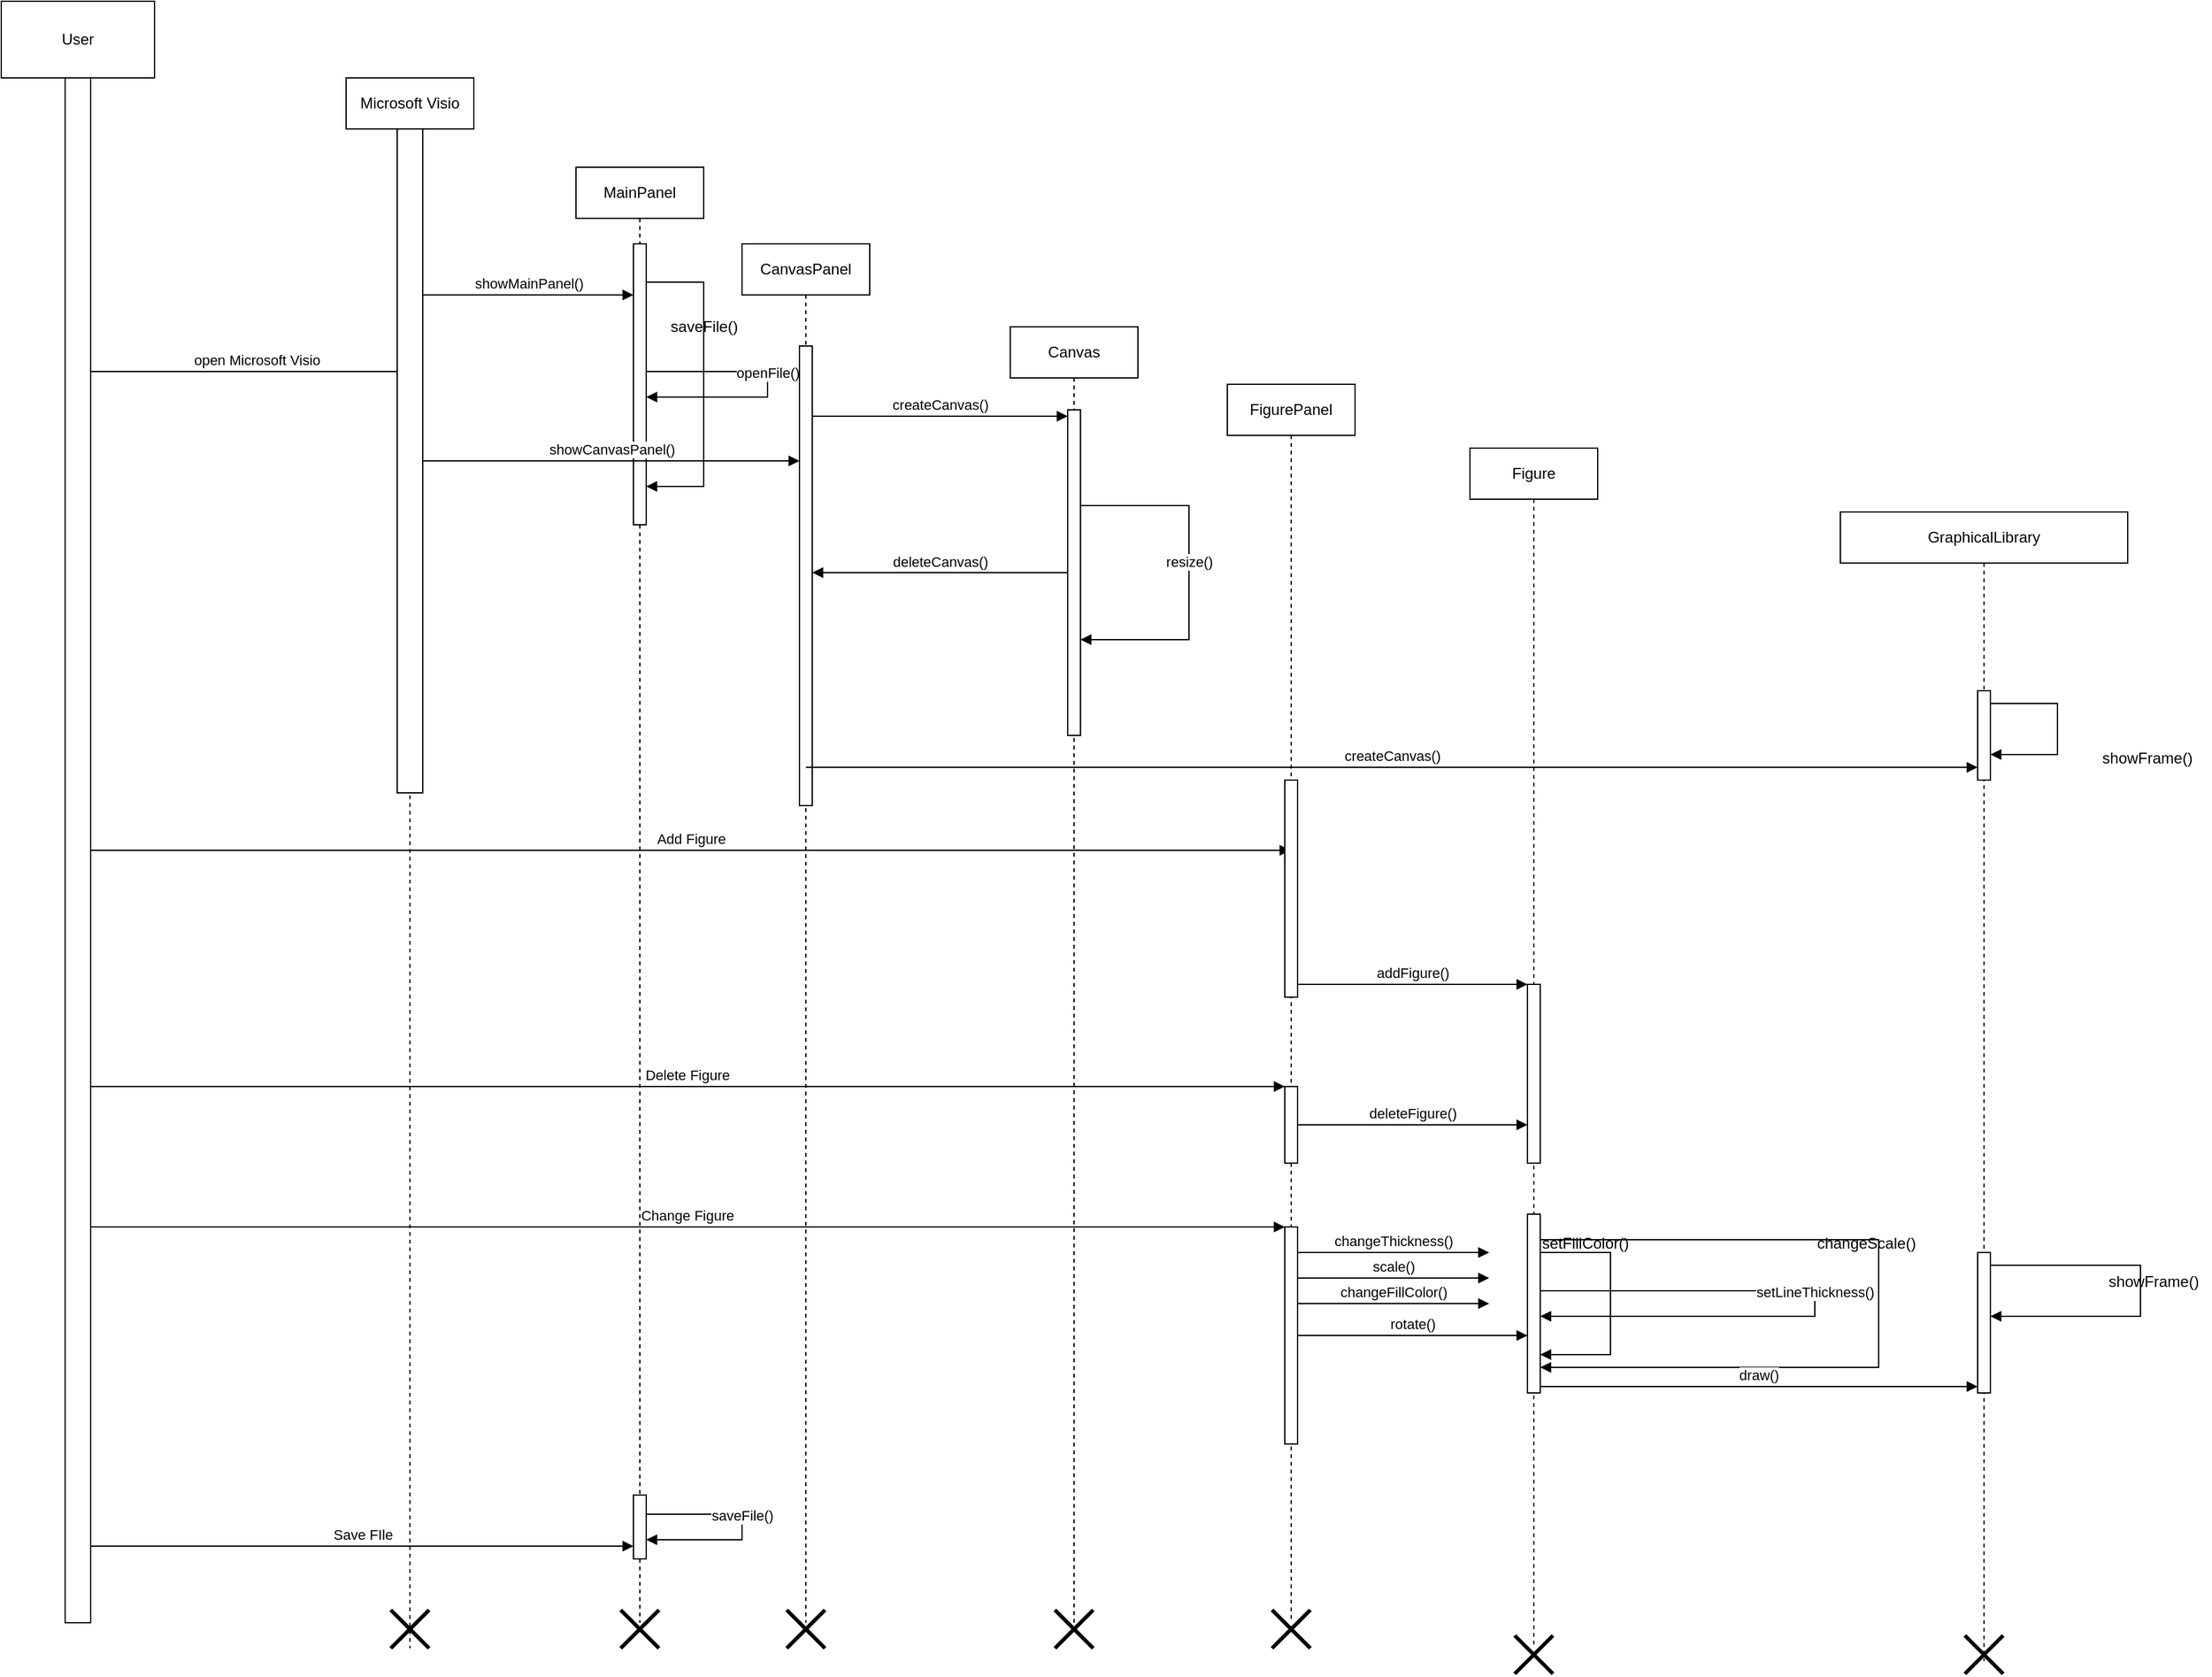 <mxfile version="22.0.3" type="github">
  <diagram name="Page-1" id="13e1069c-82ec-6db2-03f1-153e76fe0fe0">
    <mxGraphModel dx="2440" dy="1353" grid="1" gridSize="10" guides="1" tooltips="1" connect="1" arrows="1" fold="1" page="1" pageScale="1" pageWidth="1100" pageHeight="850" background="none" math="0" shadow="0">
      <root>
        <mxCell id="0" />
        <mxCell id="1" parent="0" />
        <mxCell id="jirRao2P084-9lLm73-w-5" value="" style="html=1;points=[[0,0,0,0,5],[0,1,0,0,-5],[1,0,0,0,5],[1,1,0,0,-5]];perimeter=orthogonalPerimeter;outlineConnect=0;targetShapes=umlLifeline;portConstraint=eastwest;newEdgeStyle={&quot;curved&quot;:0,&quot;rounded&quot;:0};" parent="1" vertex="1">
          <mxGeometry x="130" y="230" width="20" height="1210" as="geometry" />
        </mxCell>
        <mxCell id="jirRao2P084-9lLm73-w-9" value="" style="endArrow=none;dashed=1;html=1;rounded=0;" parent="1" source="jirRao2P084-9lLm73-w-5" target="jirRao2P084-9lLm73-w-67" edge="1">
          <mxGeometry width="50" height="50" relative="1" as="geometry">
            <mxPoint x="130" y="190" as="sourcePoint" />
            <mxPoint x="140" y="70" as="targetPoint" />
          </mxGeometry>
        </mxCell>
        <mxCell id="jirRao2P084-9lLm73-w-19" value="open Microsoft Visio" style="html=1;verticalAlign=bottom;endArrow=block;curved=0;rounded=0;" parent="1" source="jirRao2P084-9lLm73-w-5" edge="1">
          <mxGeometry width="80" relative="1" as="geometry">
            <mxPoint x="170" y="460" as="sourcePoint" />
            <mxPoint x="410" y="460" as="targetPoint" />
          </mxGeometry>
        </mxCell>
        <mxCell id="jirRao2P084-9lLm73-w-24" value="showMainPanel()" style="html=1;verticalAlign=bottom;endArrow=block;curved=0;rounded=0;" parent="1" target="jirRao2P084-9lLm73-w-37" edge="1">
          <mxGeometry width="80" relative="1" as="geometry">
            <mxPoint x="410" y="400" as="sourcePoint" />
            <mxPoint x="530" y="400" as="targetPoint" />
          </mxGeometry>
        </mxCell>
        <mxCell id="jirRao2P084-9lLm73-w-26" value="Microsoft Visio" style="shape=umlLifeline;perimeter=lifelinePerimeter;whiteSpace=wrap;html=1;container=0;dropTarget=0;collapsible=0;recursiveResize=0;outlineConnect=0;portConstraint=eastwest;newEdgeStyle={&quot;edgeStyle&quot;:&quot;elbowEdgeStyle&quot;,&quot;elbow&quot;:&quot;vertical&quot;,&quot;curved&quot;:0,&quot;rounded&quot;:0};" parent="1" vertex="1">
          <mxGeometry x="350" y="230" width="100" height="1230" as="geometry" />
        </mxCell>
        <mxCell id="jirRao2P084-9lLm73-w-10" value="" style="html=1;points=[[0,0,0,0,5],[0,1,0,0,-5],[1,0,0,0,5],[1,1,0,0,-5]];perimeter=orthogonalPerimeter;outlineConnect=0;targetShapes=umlLifeline;portConstraint=eastwest;newEdgeStyle={&quot;curved&quot;:0,&quot;rounded&quot;:0};" parent="jirRao2P084-9lLm73-w-26" vertex="1">
          <mxGeometry x="40" y="40" width="20" height="520" as="geometry" />
        </mxCell>
        <mxCell id="jirRao2P084-9lLm73-w-101" value="" style="shape=umlDestroy;whiteSpace=wrap;html=1;strokeWidth=3;targetShapes=umlLifeline;" parent="jirRao2P084-9lLm73-w-26" vertex="1">
          <mxGeometry x="35" y="1200" width="30" height="30" as="geometry" />
        </mxCell>
        <mxCell id="jirRao2P084-9lLm73-w-27" value="MainPanel" style="shape=umlLifeline;perimeter=lifelinePerimeter;whiteSpace=wrap;html=1;container=0;dropTarget=0;collapsible=0;recursiveResize=0;outlineConnect=0;portConstraint=eastwest;newEdgeStyle={&quot;edgeStyle&quot;:&quot;elbowEdgeStyle&quot;,&quot;elbow&quot;:&quot;vertical&quot;,&quot;curved&quot;:0,&quot;rounded&quot;:0};" parent="1" vertex="1">
          <mxGeometry x="530" y="300" width="100" height="1140" as="geometry" />
        </mxCell>
        <mxCell id="jirRao2P084-9lLm73-w-37" value="" style="html=1;points=[[0,0,0,0,5],[0,1,0,0,-5],[1,0,0,0,5],[1,1,0,0,-5]];perimeter=orthogonalPerimeter;outlineConnect=0;targetShapes=umlLifeline;portConstraint=eastwest;newEdgeStyle={&quot;curved&quot;:0,&quot;rounded&quot;:0};" parent="jirRao2P084-9lLm73-w-27" vertex="1">
          <mxGeometry x="45" y="60" width="10" height="220" as="geometry" />
        </mxCell>
        <mxCell id="jirRao2P084-9lLm73-w-59" value="" style="html=1;verticalAlign=bottom;endArrow=block;curved=0;rounded=0;" parent="jirRao2P084-9lLm73-w-27" source="jirRao2P084-9lLm73-w-37" target="jirRao2P084-9lLm73-w-37" edge="1">
          <mxGeometry width="80" relative="1" as="geometry">
            <mxPoint x="65" y="150" as="sourcePoint" />
            <mxPoint x="230" y="150" as="targetPoint" />
            <Array as="points">
              <mxPoint x="100" y="250" />
            </Array>
          </mxGeometry>
        </mxCell>
        <mxCell id="jirRao2P084-9lLm73-w-60" value="openFile()" style="html=1;verticalAlign=bottom;endArrow=block;curved=0;rounded=0;" parent="jirRao2P084-9lLm73-w-27" source="jirRao2P084-9lLm73-w-37" target="jirRao2P084-9lLm73-w-37" edge="1">
          <mxGeometry width="80" relative="1" as="geometry">
            <mxPoint x="90" y="170" as="sourcePoint" />
            <mxPoint x="90" y="190" as="targetPoint" />
            <Array as="points">
              <mxPoint x="150" y="170" />
            </Array>
          </mxGeometry>
        </mxCell>
        <mxCell id="jirRao2P084-9lLm73-w-93" value="" style="html=1;points=[[0,0,0,0,5],[0,1,0,0,-5],[1,0,0,0,5],[1,1,0,0,-5]];perimeter=orthogonalPerimeter;outlineConnect=0;targetShapes=umlLifeline;portConstraint=eastwest;newEdgeStyle={&quot;curved&quot;:0,&quot;rounded&quot;:0};" parent="jirRao2P084-9lLm73-w-27" vertex="1">
          <mxGeometry x="45" y="1040" width="10" height="50" as="geometry" />
        </mxCell>
        <mxCell id="jirRao2P084-9lLm73-w-94" value="saveFile()" style="html=1;verticalAlign=bottom;endArrow=block;curved=0;rounded=0;" parent="jirRao2P084-9lLm73-w-27" source="jirRao2P084-9lLm73-w-93" target="jirRao2P084-9lLm73-w-93" edge="1">
          <mxGeometry width="80" relative="1" as="geometry">
            <mxPoint x="80" y="1035" as="sourcePoint" />
            <mxPoint x="80" y="1140" as="targetPoint" />
            <Array as="points">
              <mxPoint x="130" y="1060" />
            </Array>
          </mxGeometry>
        </mxCell>
        <mxCell id="jirRao2P084-9lLm73-w-29" value="Canvas" style="shape=umlLifeline;perimeter=lifelinePerimeter;whiteSpace=wrap;html=1;container=0;dropTarget=0;collapsible=0;recursiveResize=0;outlineConnect=0;portConstraint=eastwest;newEdgeStyle={&quot;edgeStyle&quot;:&quot;elbowEdgeStyle&quot;,&quot;elbow&quot;:&quot;vertical&quot;,&quot;curved&quot;:0,&quot;rounded&quot;:0};" parent="1" vertex="1">
          <mxGeometry x="870" y="425" width="100" height="1015" as="geometry" />
        </mxCell>
        <mxCell id="jirRao2P084-9lLm73-w-30" value="" style="shape=umlDestroy;whiteSpace=wrap;html=1;strokeWidth=3;targetShapes=umlLifeline;" parent="jirRao2P084-9lLm73-w-29" vertex="1">
          <mxGeometry x="35" y="1005" width="30" height="30" as="geometry" />
        </mxCell>
        <mxCell id="jirRao2P084-9lLm73-w-39" value="" style="html=1;points=[[0,0,0,0,5],[0,1,0,0,-5],[1,0,0,0,5],[1,1,0,0,-5]];perimeter=orthogonalPerimeter;outlineConnect=0;targetShapes=umlLifeline;portConstraint=eastwest;newEdgeStyle={&quot;curved&quot;:0,&quot;rounded&quot;:0};" parent="jirRao2P084-9lLm73-w-29" vertex="1">
          <mxGeometry x="45" y="65" width="10" height="255" as="geometry" />
        </mxCell>
        <mxCell id="jirRao2P084-9lLm73-w-50" value="resize()" style="html=1;verticalAlign=bottom;endArrow=block;curved=0;rounded=0;" parent="jirRao2P084-9lLm73-w-29" source="jirRao2P084-9lLm73-w-39" target="jirRao2P084-9lLm73-w-39" edge="1">
          <mxGeometry width="80" relative="1" as="geometry">
            <mxPoint x="80" y="115" as="sourcePoint" />
            <mxPoint x="280" y="115" as="targetPoint" />
            <Array as="points">
              <mxPoint x="140" y="245" />
            </Array>
          </mxGeometry>
        </mxCell>
        <mxCell id="jirRao2P084-9lLm73-w-31" value="createCanvas()" style="html=1;verticalAlign=bottom;endArrow=block;curved=0;rounded=0;entryX=0;entryY=0;entryDx=0;entryDy=5;entryPerimeter=0;" parent="1" source="jirRao2P084-9lLm73-w-36" target="jirRao2P084-9lLm73-w-39" edge="1">
          <mxGeometry width="80" relative="1" as="geometry">
            <mxPoint x="760.0" y="500" as="sourcePoint" />
            <mxPoint x="870" y="500" as="targetPoint" />
          </mxGeometry>
        </mxCell>
        <mxCell id="jirRao2P084-9lLm73-w-33" value="CanvasPanel" style="shape=umlLifeline;perimeter=lifelinePerimeter;whiteSpace=wrap;html=1;container=0;dropTarget=0;collapsible=0;recursiveResize=0;outlineConnect=0;portConstraint=eastwest;newEdgeStyle={&quot;edgeStyle&quot;:&quot;elbowEdgeStyle&quot;,&quot;elbow&quot;:&quot;vertical&quot;,&quot;curved&quot;:0,&quot;rounded&quot;:0};" parent="1" vertex="1">
          <mxGeometry x="660" y="360" width="100" height="1080" as="geometry" />
        </mxCell>
        <mxCell id="jirRao2P084-9lLm73-w-36" value="" style="html=1;points=[[0,0,0,0,5],[0,1,0,0,-5],[1,0,0,0,5],[1,1,0,0,-5]];perimeter=orthogonalPerimeter;outlineConnect=0;targetShapes=umlLifeline;portConstraint=eastwest;newEdgeStyle={&quot;curved&quot;:0,&quot;rounded&quot;:0};" parent="jirRao2P084-9lLm73-w-33" vertex="1">
          <mxGeometry x="45" y="80" width="10" height="360" as="geometry" />
        </mxCell>
        <mxCell id="jirRao2P084-9lLm73-w-35" value="showCanvasPanel()" style="html=1;verticalAlign=bottom;endArrow=block;curved=0;rounded=0;" parent="1" source="jirRao2P084-9lLm73-w-10" target="jirRao2P084-9lLm73-w-36" edge="1">
          <mxGeometry width="80" relative="1" as="geometry">
            <mxPoint x="400" y="470" as="sourcePoint" />
            <mxPoint x="679.5" y="470" as="targetPoint" />
          </mxGeometry>
        </mxCell>
        <mxCell id="jirRao2P084-9lLm73-w-40" value="deleteCanvas()" style="html=1;verticalAlign=bottom;endArrow=block;curved=0;rounded=0;" parent="1" source="jirRao2P084-9lLm73-w-39" target="jirRao2P084-9lLm73-w-36" edge="1">
          <mxGeometry width="80" relative="1" as="geometry">
            <mxPoint x="920" y="560" as="sourcePoint" />
            <mxPoint x="720" y="560" as="targetPoint" />
          </mxGeometry>
        </mxCell>
        <mxCell id="jirRao2P084-9lLm73-w-41" value="addFigure()" style="html=1;verticalAlign=bottom;endArrow=block;curved=0;rounded=0;" parent="1" source="jirRao2P084-9lLm73-w-72" target="jirRao2P084-9lLm73-w-44" edge="1">
          <mxGeometry width="80" relative="1" as="geometry">
            <mxPoint x="925" y="850" as="sourcePoint" />
            <mxPoint x="1120" y="860" as="targetPoint" />
            <mxPoint as="offset" />
          </mxGeometry>
        </mxCell>
        <mxCell id="jirRao2P084-9lLm73-w-42" value="Figure" style="shape=umlLifeline;perimeter=lifelinePerimeter;whiteSpace=wrap;html=1;container=0;dropTarget=0;collapsible=0;recursiveResize=0;outlineConnect=0;portConstraint=eastwest;newEdgeStyle={&quot;edgeStyle&quot;:&quot;elbowEdgeStyle&quot;,&quot;elbow&quot;:&quot;vertical&quot;,&quot;curved&quot;:0,&quot;rounded&quot;:0};" parent="1" vertex="1">
          <mxGeometry x="1230" y="520" width="100" height="940" as="geometry" />
        </mxCell>
        <mxCell id="jirRao2P084-9lLm73-w-43" value="" style="shape=umlDestroy;whiteSpace=wrap;html=1;strokeWidth=3;targetShapes=umlLifeline;" parent="jirRao2P084-9lLm73-w-42" vertex="1">
          <mxGeometry x="35" y="930" width="30" height="30" as="geometry" />
        </mxCell>
        <mxCell id="jirRao2P084-9lLm73-w-44" value="" style="html=1;points=[[0,0,0,0,5],[0,1,0,0,-5],[1,0,0,0,5],[1,1,0,0,-5]];perimeter=orthogonalPerimeter;outlineConnect=0;targetShapes=umlLifeline;portConstraint=eastwest;newEdgeStyle={&quot;curved&quot;:0,&quot;rounded&quot;:0};" parent="jirRao2P084-9lLm73-w-42" vertex="1">
          <mxGeometry x="45" y="420" width="10" height="140" as="geometry" />
        </mxCell>
        <mxCell id="jirRao2P084-9lLm73-w-83" value="" style="html=1;points=[[0,0,0,0,5],[0,1,0,0,-5],[1,0,0,0,5],[1,1,0,0,-5]];perimeter=orthogonalPerimeter;outlineConnect=0;targetShapes=umlLifeline;portConstraint=eastwest;newEdgeStyle={&quot;curved&quot;:0,&quot;rounded&quot;:0};" parent="jirRao2P084-9lLm73-w-42" vertex="1">
          <mxGeometry x="45" y="600" width="10" height="140" as="geometry" />
        </mxCell>
        <mxCell id="jirRao2P084-9lLm73-w-87" value="setLineThickness()" style="html=1;verticalAlign=bottom;endArrow=block;curved=0;rounded=0;" parent="jirRao2P084-9lLm73-w-42" source="jirRao2P084-9lLm73-w-83" target="jirRao2P084-9lLm73-w-83" edge="1">
          <mxGeometry x="-0.001" width="80" relative="1" as="geometry">
            <mxPoint x="130" y="630" as="sourcePoint" />
            <mxPoint x="280" y="630" as="targetPoint" />
            <mxPoint as="offset" />
            <Array as="points">
              <mxPoint x="270" y="670" />
            </Array>
          </mxGeometry>
        </mxCell>
        <mxCell id="jirRao2P084-9lLm73-w-88" value="" style="html=1;verticalAlign=bottom;endArrow=block;curved=0;rounded=0;" parent="jirRao2P084-9lLm73-w-42" source="jirRao2P084-9lLm73-w-83" target="jirRao2P084-9lLm73-w-83" edge="1">
          <mxGeometry x="0.077" y="10" width="80" relative="1" as="geometry">
            <mxPoint x="100" y="710" as="sourcePoint" />
            <mxPoint x="100" y="730" as="targetPoint" />
            <mxPoint as="offset" />
            <Array as="points">
              <mxPoint x="110" y="710" />
            </Array>
          </mxGeometry>
        </mxCell>
        <mxCell id="jirRao2P084-9lLm73-w-99" value="" style="html=1;verticalAlign=bottom;endArrow=block;curved=0;rounded=0;" parent="jirRao2P084-9lLm73-w-42" source="jirRao2P084-9lLm73-w-83" target="jirRao2P084-9lLm73-w-83" edge="1">
          <mxGeometry x="0.077" y="10" width="80" relative="1" as="geometry">
            <mxPoint x="320" y="620" as="sourcePoint" />
            <mxPoint x="320" y="700" as="targetPoint" />
            <mxPoint as="offset" />
            <Array as="points">
              <mxPoint x="320" y="620" />
            </Array>
          </mxGeometry>
        </mxCell>
        <mxCell id="jirRao2P084-9lLm73-w-64" value="saveFile()" style="text;html=1;align=center;verticalAlign=middle;resizable=0;points=[];autosize=1;strokeColor=none;fillColor=none;" parent="1" vertex="1">
          <mxGeometry x="590" y="410" width="80" height="30" as="geometry" />
        </mxCell>
        <mxCell id="jirRao2P084-9lLm73-w-66" value="Add Figure" style="html=1;verticalAlign=bottom;endArrow=block;curved=0;rounded=0;" parent="1" source="jirRao2P084-9lLm73-w-5" target="jirRao2P084-9lLm73-w-70" edge="1">
          <mxGeometry x="-0.001" width="80" relative="1" as="geometry">
            <mxPoint x="540" y="829.71" as="sourcePoint" />
            <mxPoint x="915" y="865" as="targetPoint" />
            <mxPoint as="offset" />
          </mxGeometry>
        </mxCell>
        <mxCell id="jirRao2P084-9lLm73-w-67" value="User" style="rounded=0;whiteSpace=wrap;html=1;" parent="1" vertex="1">
          <mxGeometry x="80" y="170" width="120" height="60" as="geometry" />
        </mxCell>
        <mxCell id="jirRao2P084-9lLm73-w-69" value="Delete Figure" style="html=1;verticalAlign=bottom;endArrow=block;curved=0;rounded=0;" parent="1" source="jirRao2P084-9lLm73-w-5" target="jirRao2P084-9lLm73-w-75" edge="1">
          <mxGeometry x="-0.001" width="80" relative="1" as="geometry">
            <mxPoint x="150" y="1050" as="sourcePoint" />
            <mxPoint x="1085" y="1050" as="targetPoint" />
            <mxPoint as="offset" />
          </mxGeometry>
        </mxCell>
        <mxCell id="jirRao2P084-9lLm73-w-70" value="FigurePanel" style="shape=umlLifeline;perimeter=lifelinePerimeter;whiteSpace=wrap;html=1;container=0;dropTarget=0;collapsible=0;recursiveResize=0;outlineConnect=0;portConstraint=eastwest;newEdgeStyle={&quot;edgeStyle&quot;:&quot;elbowEdgeStyle&quot;,&quot;elbow&quot;:&quot;vertical&quot;,&quot;curved&quot;:0,&quot;rounded&quot;:0};" parent="1" vertex="1">
          <mxGeometry x="1040" y="470" width="100" height="970" as="geometry" />
        </mxCell>
        <mxCell id="jirRao2P084-9lLm73-w-72" value="" style="html=1;points=[[0,0,0,0,5],[0,1,0,0,-5],[1,0,0,0,5],[1,1,0,0,-5]];perimeter=orthogonalPerimeter;outlineConnect=0;targetShapes=umlLifeline;portConstraint=eastwest;newEdgeStyle={&quot;curved&quot;:0,&quot;rounded&quot;:0};" parent="jirRao2P084-9lLm73-w-70" vertex="1">
          <mxGeometry x="45" y="310" width="10" height="170" as="geometry" />
        </mxCell>
        <mxCell id="jirRao2P084-9lLm73-w-75" value="" style="html=1;points=[[0,0,0,0,5],[0,1,0,0,-5],[1,0,0,0,5],[1,1,0,0,-5]];perimeter=orthogonalPerimeter;outlineConnect=0;targetShapes=umlLifeline;portConstraint=eastwest;newEdgeStyle={&quot;curved&quot;:0,&quot;rounded&quot;:0};" parent="jirRao2P084-9lLm73-w-70" vertex="1">
          <mxGeometry x="45" y="550" width="10" height="60" as="geometry" />
        </mxCell>
        <mxCell id="jirRao2P084-9lLm73-w-78" value="" style="html=1;points=[[0,0,0,0,5],[0,1,0,0,-5],[1,0,0,0,5],[1,1,0,0,-5]];perimeter=orthogonalPerimeter;outlineConnect=0;targetShapes=umlLifeline;portConstraint=eastwest;newEdgeStyle={&quot;curved&quot;:0,&quot;rounded&quot;:0};" parent="jirRao2P084-9lLm73-w-70" vertex="1">
          <mxGeometry x="45" y="660" width="10" height="170" as="geometry" />
        </mxCell>
        <mxCell id="jirRao2P084-9lLm73-w-76" value="deleteFigure()" style="html=1;verticalAlign=bottom;endArrow=block;curved=0;rounded=0;" parent="1" source="jirRao2P084-9lLm73-w-75" target="jirRao2P084-9lLm73-w-44" edge="1">
          <mxGeometry width="80" relative="1" as="geometry">
            <mxPoint x="1140" y="1060" as="sourcePoint" />
            <mxPoint x="1290" y="1060" as="targetPoint" />
            <mxPoint as="offset" />
          </mxGeometry>
        </mxCell>
        <mxCell id="jirRao2P084-9lLm73-w-77" value="Change Figure" style="html=1;verticalAlign=bottom;endArrow=block;curved=0;rounded=0;" parent="1" source="jirRao2P084-9lLm73-w-5" target="jirRao2P084-9lLm73-w-78" edge="1">
          <mxGeometry x="-0.001" width="80" relative="1" as="geometry">
            <mxPoint x="150" y="1150" as="sourcePoint" />
            <mxPoint x="1085" y="1150" as="targetPoint" />
            <mxPoint as="offset" />
          </mxGeometry>
        </mxCell>
        <mxCell id="jirRao2P084-9lLm73-w-79" value="rotate()" style="html=1;verticalAlign=bottom;endArrow=block;curved=0;rounded=0;" parent="1" source="jirRao2P084-9lLm73-w-78" target="jirRao2P084-9lLm73-w-83" edge="1">
          <mxGeometry x="-0.001" width="80" relative="1" as="geometry">
            <mxPoint x="880" y="1250" as="sourcePoint" />
            <mxPoint x="1815" y="1250" as="targetPoint" />
            <mxPoint as="offset" />
          </mxGeometry>
        </mxCell>
        <mxCell id="jirRao2P084-9lLm73-w-84" value="scale()" style="html=1;verticalAlign=bottom;endArrow=block;curved=0;rounded=0;" parent="1" source="jirRao2P084-9lLm73-w-78" edge="1">
          <mxGeometry x="-0.001" width="80" relative="1" as="geometry">
            <mxPoint x="1089.81" y="1170" as="sourcePoint" />
            <mxPoint x="1245" y="1170" as="targetPoint" />
            <mxPoint as="offset" />
          </mxGeometry>
        </mxCell>
        <mxCell id="jirRao2P084-9lLm73-w-86" value="changeThickness()" style="html=1;verticalAlign=bottom;endArrow=block;curved=0;rounded=0;" parent="1" edge="1">
          <mxGeometry x="-0.001" width="80" relative="1" as="geometry">
            <mxPoint x="1095" y="1150" as="sourcePoint" />
            <mxPoint x="1245" y="1150" as="targetPoint" />
            <mxPoint as="offset" />
          </mxGeometry>
        </mxCell>
        <mxCell id="jirRao2P084-9lLm73-w-89" value="setFillColor()" style="text;html=1;align=center;verticalAlign=middle;resizable=0;points=[];autosize=1;strokeColor=none;fillColor=none;" parent="1" vertex="1">
          <mxGeometry x="1275" y="1128" width="90" height="30" as="geometry" />
        </mxCell>
        <mxCell id="jirRao2P084-9lLm73-w-90" value="changeFillColor()" style="html=1;verticalAlign=bottom;endArrow=block;curved=0;rounded=0;" parent="1" edge="1">
          <mxGeometry x="-0.001" width="80" relative="1" as="geometry">
            <mxPoint x="1095" y="1190" as="sourcePoint" />
            <mxPoint x="1245" y="1190" as="targetPoint" />
            <mxPoint as="offset" />
          </mxGeometry>
        </mxCell>
        <mxCell id="jirRao2P084-9lLm73-w-91" value="Save FIle" style="html=1;verticalAlign=bottom;endArrow=block;curved=0;rounded=0;" parent="1" target="jirRao2P084-9lLm73-w-93" edge="1">
          <mxGeometry x="-0.001" width="80" relative="1" as="geometry">
            <mxPoint x="150" y="1380" as="sourcePoint" />
            <mxPoint x="1085" y="1380" as="targetPoint" />
            <mxPoint as="offset" />
          </mxGeometry>
        </mxCell>
        <mxCell id="jirRao2P084-9lLm73-w-28" value="" style="shape=umlDestroy;whiteSpace=wrap;html=1;strokeWidth=3;targetShapes=umlLifeline;" parent="1" vertex="1">
          <mxGeometry x="565" y="1430" width="30" height="30" as="geometry" />
        </mxCell>
        <mxCell id="jirRao2P084-9lLm73-w-34" value="" style="shape=umlDestroy;whiteSpace=wrap;html=1;strokeWidth=3;targetShapes=umlLifeline;" parent="1" vertex="1">
          <mxGeometry x="695" y="1430" width="30" height="30" as="geometry" />
        </mxCell>
        <mxCell id="jirRao2P084-9lLm73-w-71" value="" style="shape=umlDestroy;whiteSpace=wrap;html=1;strokeWidth=3;targetShapes=umlLifeline;" parent="1" vertex="1">
          <mxGeometry x="1075" y="1430" width="30" height="30" as="geometry" />
        </mxCell>
        <mxCell id="jirRao2P084-9lLm73-w-100" value="changeScale()" style="text;html=1;align=center;verticalAlign=middle;resizable=0;points=[];autosize=1;strokeColor=none;fillColor=none;" parent="1" vertex="1">
          <mxGeometry x="1490" y="1128" width="100" height="30" as="geometry" />
        </mxCell>
        <mxCell id="jirRao2P084-9lLm73-w-102" value="GraphicalLibrary" style="shape=umlLifeline;perimeter=lifelinePerimeter;whiteSpace=wrap;html=1;container=0;dropTarget=0;collapsible=0;recursiveResize=0;outlineConnect=0;portConstraint=eastwest;newEdgeStyle={&quot;edgeStyle&quot;:&quot;elbowEdgeStyle&quot;,&quot;elbow&quot;:&quot;vertical&quot;,&quot;curved&quot;:0,&quot;rounded&quot;:0};" parent="1" vertex="1">
          <mxGeometry x="1520" y="570" width="225" height="900" as="geometry" />
        </mxCell>
        <mxCell id="jirRao2P084-9lLm73-w-103" value="" style="shape=umlDestroy;whiteSpace=wrap;html=1;strokeWidth=3;targetShapes=umlLifeline;" parent="jirRao2P084-9lLm73-w-102" vertex="1">
          <mxGeometry x="97.5" y="880" width="30" height="30" as="geometry" />
        </mxCell>
        <mxCell id="jirRao2P084-9lLm73-w-104" value="" style="html=1;points=[[0,0,0,0,5],[0,1,0,0,-5],[1,0,0,0,5],[1,1,0,0,-5]];perimeter=orthogonalPerimeter;outlineConnect=0;targetShapes=umlLifeline;portConstraint=eastwest;newEdgeStyle={&quot;curved&quot;:0,&quot;rounded&quot;:0};" parent="jirRao2P084-9lLm73-w-102" vertex="1">
          <mxGeometry x="107.5" y="140" width="10" height="70" as="geometry" />
        </mxCell>
        <mxCell id="jirRao2P084-9lLm73-w-119" value="" style="html=1;verticalAlign=bottom;endArrow=block;curved=0;rounded=0;" parent="jirRao2P084-9lLm73-w-102" source="jirRao2P084-9lLm73-w-104" target="jirRao2P084-9lLm73-w-104" edge="1">
          <mxGeometry x="0.077" y="10" width="80" relative="1" as="geometry">
            <mxPoint x="80" y="190" as="sourcePoint" />
            <mxPoint x="80" y="190" as="targetPoint" />
            <mxPoint as="offset" />
            <Array as="points">
              <mxPoint x="170" y="150" />
              <mxPoint x="170" y="190" />
            </Array>
          </mxGeometry>
        </mxCell>
        <mxCell id="jirRao2P084-9lLm73-w-125" value="" style="html=1;points=[[0,0,0,0,5],[0,1,0,0,-5],[1,0,0,0,5],[1,1,0,0,-5]];perimeter=orthogonalPerimeter;outlineConnect=0;targetShapes=umlLifeline;portConstraint=eastwest;newEdgeStyle={&quot;curved&quot;:0,&quot;rounded&quot;:0};" parent="jirRao2P084-9lLm73-w-102" vertex="1">
          <mxGeometry x="107.5" y="580" width="10" height="110" as="geometry" />
        </mxCell>
        <mxCell id="jirRao2P084-9lLm73-w-126" value="" style="html=1;verticalAlign=bottom;endArrow=block;curved=0;rounded=0;" parent="jirRao2P084-9lLm73-w-102" source="jirRao2P084-9lLm73-w-125" target="jirRao2P084-9lLm73-w-125" edge="1">
          <mxGeometry x="0.077" y="10" width="80" relative="1" as="geometry">
            <mxPoint x="145" y="630" as="sourcePoint" />
            <mxPoint x="145" y="630" as="targetPoint" />
            <mxPoint as="offset" />
            <Array as="points">
              <mxPoint x="235" y="590" />
              <mxPoint x="235" y="630" />
            </Array>
          </mxGeometry>
        </mxCell>
        <mxCell id="jirRao2P084-9lLm73-w-127" value="showFrame()" style="text;html=1;align=center;verticalAlign=middle;resizable=0;points=[];autosize=1;strokeColor=none;fillColor=none;" parent="jirRao2P084-9lLm73-w-102" vertex="1">
          <mxGeometry x="200" y="588" width="90" height="30" as="geometry" />
        </mxCell>
        <mxCell id="jirRao2P084-9lLm73-w-109" value="createCanvas()" style="html=1;verticalAlign=bottom;endArrow=block;curved=0;rounded=0;" parent="1" target="jirRao2P084-9lLm73-w-104" edge="1">
          <mxGeometry width="80" relative="1" as="geometry">
            <mxPoint x="710" y="770" as="sourcePoint" />
            <mxPoint x="1624.5" y="770" as="targetPoint" />
          </mxGeometry>
        </mxCell>
        <mxCell id="jirRao2P084-9lLm73-w-120" value="showFrame()" style="text;html=1;align=center;verticalAlign=middle;resizable=0;points=[];autosize=1;strokeColor=none;fillColor=none;" parent="1" vertex="1">
          <mxGeometry x="1715" y="748" width="90" height="30" as="geometry" />
        </mxCell>
        <mxCell id="jirRao2P084-9lLm73-w-128" value="draw()" style="html=1;verticalAlign=bottom;endArrow=block;curved=0;rounded=0;exitX=1;exitY=1;exitDx=0;exitDy=-5;exitPerimeter=0;" parent="1" source="jirRao2P084-9lLm73-w-83" target="jirRao2P084-9lLm73-w-125" edge="1">
          <mxGeometry x="-0.001" width="80" relative="1" as="geometry">
            <mxPoint x="1400" y="1290" as="sourcePoint" />
            <mxPoint x="1580" y="1290" as="targetPoint" />
            <mxPoint as="offset" />
          </mxGeometry>
        </mxCell>
      </root>
    </mxGraphModel>
  </diagram>
</mxfile>
